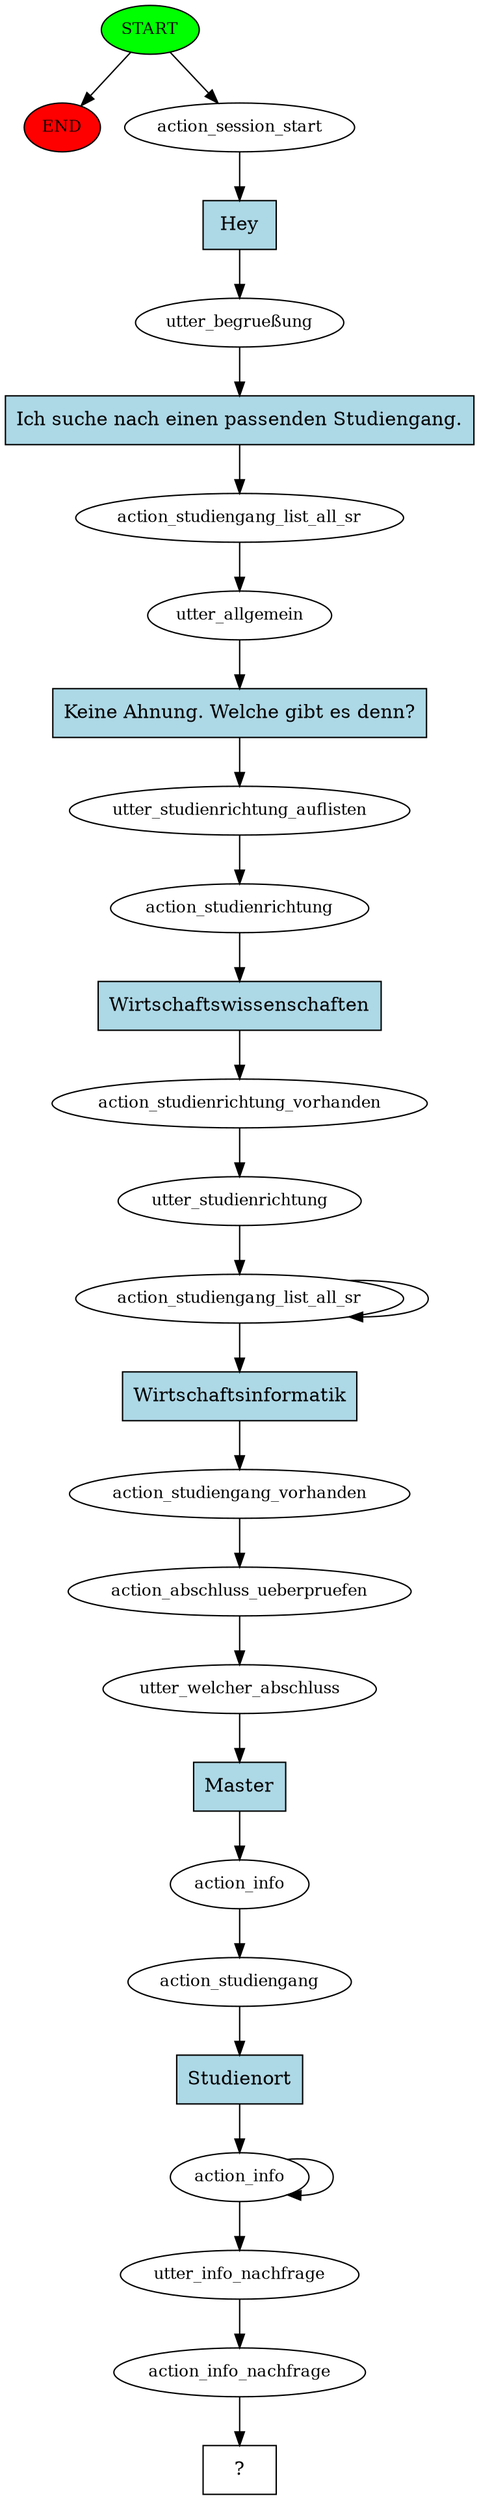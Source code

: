 digraph  {
0 [class="start active", fillcolor=green, fontsize=12, label=START, style=filled];
"-1" [class=end, fillcolor=red, fontsize=12, label=END, style=filled];
1 [class=active, fontsize=12, label=action_session_start];
2 [class=active, fontsize=12, label="utter_begrueßung"];
3 [class=active, fontsize=12, label=action_studiengang_list_all_sr];
4 [class=active, fontsize=12, label=utter_allgemein];
5 [class=active, fontsize=12, label=utter_studienrichtung_auflisten];
6 [class=active, fontsize=12, label=action_studienrichtung];
7 [class=active, fontsize=12, label=action_studienrichtung_vorhanden];
8 [class=active, fontsize=12, label=utter_studienrichtung];
9 [class=active, fontsize=12, label=action_studiengang_list_all_sr];
13 [class=active, fontsize=12, label=action_studiengang_vorhanden];
14 [class=active, fontsize=12, label=action_abschluss_ueberpruefen];
15 [class=active, fontsize=12, label=utter_welcher_abschluss];
16 [class=active, fontsize=12, label=action_info];
17 [class=active, fontsize=12, label=action_studiengang];
18 [class=active, fontsize=12, label=action_info];
20 [class=active, fontsize=12, label=utter_info_nachfrage];
21 [class=active, fontsize=12, label=action_info_nachfrage];
22 [class="intent dashed active", label="  ?  ", shape=rect];
23 [class="intent active", fillcolor=lightblue, label=Hey, shape=rect, style=filled];
24 [class="intent active", fillcolor=lightblue, label="Ich suche nach einen passenden Studiengang.", shape=rect, style=filled];
25 [class="intent active", fillcolor=lightblue, label="Keine Ahnung. Welche gibt es denn?", shape=rect, style=filled];
26 [class="intent active", fillcolor=lightblue, label=Wirtschaftswissenschaften, shape=rect, style=filled];
27 [class="intent active", fillcolor=lightblue, label=Wirtschaftsinformatik, shape=rect, style=filled];
28 [class="intent active", fillcolor=lightblue, label=Master, shape=rect, style=filled];
29 [class="intent active", fillcolor=lightblue, label=Studienort, shape=rect, style=filled];
0 -> "-1"  [class="", key=NONE, label=""];
0 -> 1  [class=active, key=NONE, label=""];
1 -> 23  [class=active, key=0];
2 -> 24  [class=active, key=0];
3 -> 4  [class=active, key=NONE, label=""];
4 -> 25  [class=active, key=0];
5 -> 6  [class=active, key=NONE, label=""];
6 -> 26  [class=active, key=0];
7 -> 8  [class=active, key=NONE, label=""];
8 -> 9  [class=active, key=NONE, label=""];
9 -> 9  [class=active, key=NONE, label=""];
9 -> 27  [class=active, key=0];
13 -> 14  [class=active, key=NONE, label=""];
14 -> 15  [class=active, key=NONE, label=""];
15 -> 28  [class=active, key=0];
16 -> 17  [class=active, key=NONE, label=""];
17 -> 29  [class=active, key=0];
18 -> 20  [class=active, key=NONE, label=""];
18 -> 18  [class=active, key=NONE, label=""];
20 -> 21  [class=active, key=NONE, label=""];
21 -> 22  [class=active, key=NONE, label=""];
23 -> 2  [class=active, key=0];
24 -> 3  [class=active, key=0];
25 -> 5  [class=active, key=0];
26 -> 7  [class=active, key=0];
27 -> 13  [class=active, key=0];
28 -> 16  [class=active, key=0];
29 -> 18  [class=active, key=0];
}
